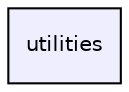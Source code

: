 digraph "utilities" {
  compound=true
  node [ fontsize="10", fontname="Helvetica"];
  edge [ labelfontsize="10", labelfontname="Helvetica"];
  dir_df38b2a5d584e0f6066b4518b95c638b [shape=box, label="utilities", style="filled", fillcolor="#eeeeff", pencolor="black", URL="dir_df38b2a5d584e0f6066b4518b95c638b.html"];
}
